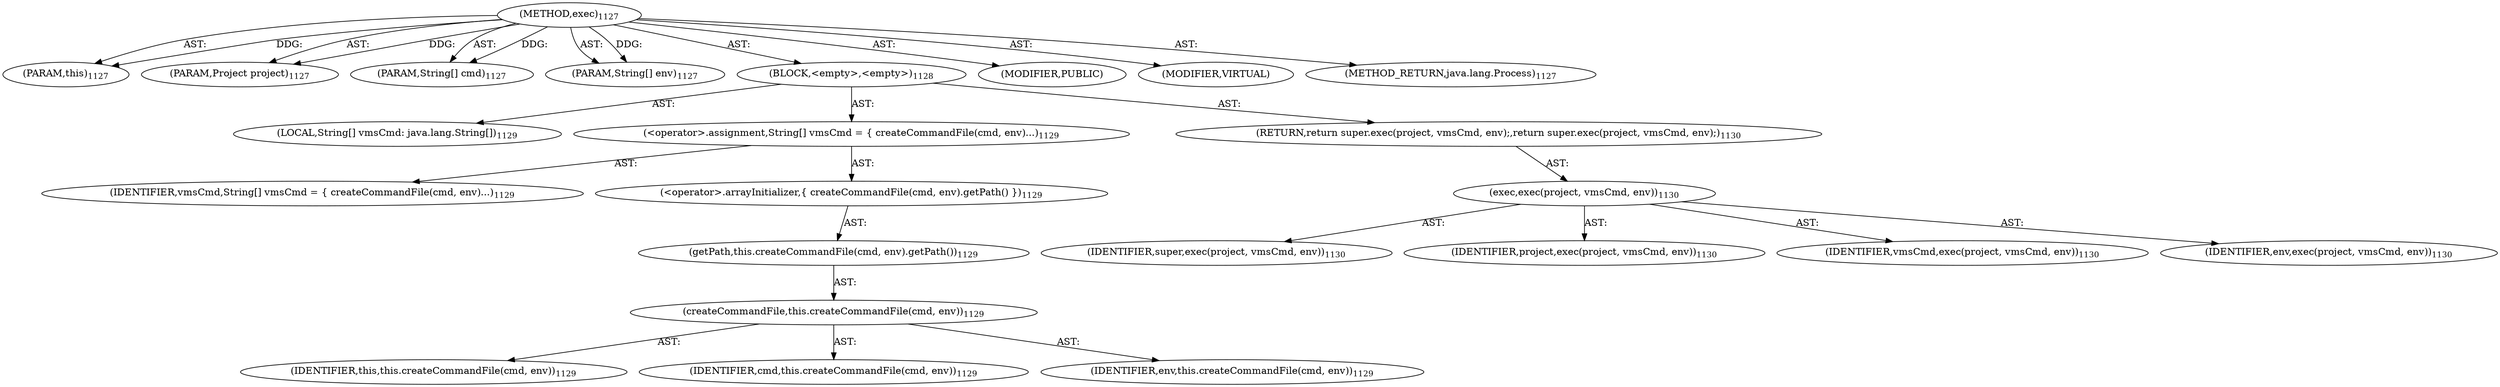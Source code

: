 digraph "exec" {  
"111669149743" [label = <(METHOD,exec)<SUB>1127</SUB>> ]
"115964117017" [label = <(PARAM,this)<SUB>1127</SUB>> ]
"115964117103" [label = <(PARAM,Project project)<SUB>1127</SUB>> ]
"115964117104" [label = <(PARAM,String[] cmd)<SUB>1127</SUB>> ]
"115964117105" [label = <(PARAM,String[] env)<SUB>1127</SUB>> ]
"25769803937" [label = <(BLOCK,&lt;empty&gt;,&lt;empty&gt;)<SUB>1128</SUB>> ]
"94489280580" [label = <(LOCAL,String[] vmsCmd: java.lang.String[])<SUB>1129</SUB>> ]
"30064771662" [label = <(&lt;operator&gt;.assignment,String[] vmsCmd = { createCommandFile(cmd, env)...)<SUB>1129</SUB>> ]
"68719477273" [label = <(IDENTIFIER,vmsCmd,String[] vmsCmd = { createCommandFile(cmd, env)...)<SUB>1129</SUB>> ]
"30064771663" [label = <(&lt;operator&gt;.arrayInitializer,{ createCommandFile(cmd, env).getPath() })<SUB>1129</SUB>> ]
"30064771664" [label = <(getPath,this.createCommandFile(cmd, env).getPath())<SUB>1129</SUB>> ]
"30064771665" [label = <(createCommandFile,this.createCommandFile(cmd, env))<SUB>1129</SUB>> ]
"68719476772" [label = <(IDENTIFIER,this,this.createCommandFile(cmd, env))<SUB>1129</SUB>> ]
"68719477274" [label = <(IDENTIFIER,cmd,this.createCommandFile(cmd, env))<SUB>1129</SUB>> ]
"68719477275" [label = <(IDENTIFIER,env,this.createCommandFile(cmd, env))<SUB>1129</SUB>> ]
"146028888104" [label = <(RETURN,return super.exec(project, vmsCmd, env);,return super.exec(project, vmsCmd, env);)<SUB>1130</SUB>> ]
"30064771666" [label = <(exec,exec(project, vmsCmd, env))<SUB>1130</SUB>> ]
"68719477276" [label = <(IDENTIFIER,super,exec(project, vmsCmd, env))<SUB>1130</SUB>> ]
"68719477277" [label = <(IDENTIFIER,project,exec(project, vmsCmd, env))<SUB>1130</SUB>> ]
"68719477278" [label = <(IDENTIFIER,vmsCmd,exec(project, vmsCmd, env))<SUB>1130</SUB>> ]
"68719477279" [label = <(IDENTIFIER,env,exec(project, vmsCmd, env))<SUB>1130</SUB>> ]
"133143986299" [label = <(MODIFIER,PUBLIC)> ]
"133143986300" [label = <(MODIFIER,VIRTUAL)> ]
"128849018927" [label = <(METHOD_RETURN,java.lang.Process)<SUB>1127</SUB>> ]
  "111669149743" -> "115964117017"  [ label = "AST: "] 
  "111669149743" -> "115964117103"  [ label = "AST: "] 
  "111669149743" -> "115964117104"  [ label = "AST: "] 
  "111669149743" -> "115964117105"  [ label = "AST: "] 
  "111669149743" -> "25769803937"  [ label = "AST: "] 
  "111669149743" -> "133143986299"  [ label = "AST: "] 
  "111669149743" -> "133143986300"  [ label = "AST: "] 
  "111669149743" -> "128849018927"  [ label = "AST: "] 
  "25769803937" -> "94489280580"  [ label = "AST: "] 
  "25769803937" -> "30064771662"  [ label = "AST: "] 
  "25769803937" -> "146028888104"  [ label = "AST: "] 
  "30064771662" -> "68719477273"  [ label = "AST: "] 
  "30064771662" -> "30064771663"  [ label = "AST: "] 
  "30064771663" -> "30064771664"  [ label = "AST: "] 
  "30064771664" -> "30064771665"  [ label = "AST: "] 
  "30064771665" -> "68719476772"  [ label = "AST: "] 
  "30064771665" -> "68719477274"  [ label = "AST: "] 
  "30064771665" -> "68719477275"  [ label = "AST: "] 
  "146028888104" -> "30064771666"  [ label = "AST: "] 
  "30064771666" -> "68719477276"  [ label = "AST: "] 
  "30064771666" -> "68719477277"  [ label = "AST: "] 
  "30064771666" -> "68719477278"  [ label = "AST: "] 
  "30064771666" -> "68719477279"  [ label = "AST: "] 
  "111669149743" -> "115964117017"  [ label = "DDG: "] 
  "111669149743" -> "115964117103"  [ label = "DDG: "] 
  "111669149743" -> "115964117104"  [ label = "DDG: "] 
  "111669149743" -> "115964117105"  [ label = "DDG: "] 
}
